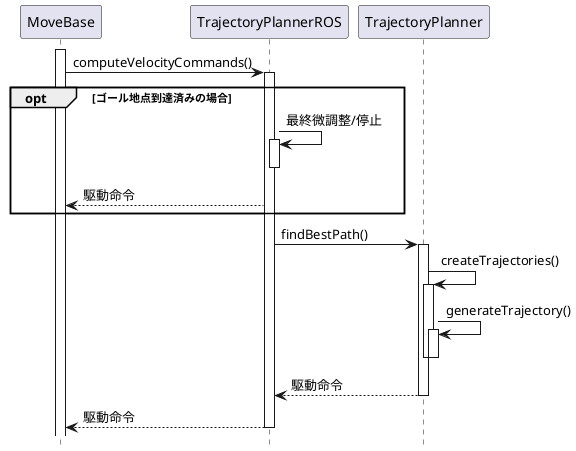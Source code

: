 @startuml

hide footbox

participant "MoveBase" as move_base
participant "TrajectoryPlannerROS" as TrajectoryPlannerROS
participant "TrajectoryPlanner" as TrajectoryPlanner

activate move_base
move_base -> TrajectoryPlannerROS: computeVelocityCommands()
activate TrajectoryPlannerROS


opt ゴール地点到達済みの場合
  TrajectoryPlannerROS -> TrajectoryPlannerROS ++ : 最終微調整/停止
  TrajectoryPlannerROS --
  move_base <-- TrajectoryPlannerROS : 駆動命令
end

TrajectoryPlannerROS -> TrajectoryPlanner ++ : findBestPath()
TrajectoryPlanner -> TrajectoryPlanner ++ : createTrajectories()
TrajectoryPlanner -> TrajectoryPlanner ++ : generateTrajectory()

TrajectoryPlanner --
TrajectoryPlanner --

TrajectoryPlannerROS <-- TrajectoryPlanner : 駆動命令
TrajectoryPlanner --

move_base <-- TrajectoryPlannerROS : 駆動命令

deactivate TrajectoryPlannerROS

@enduml
